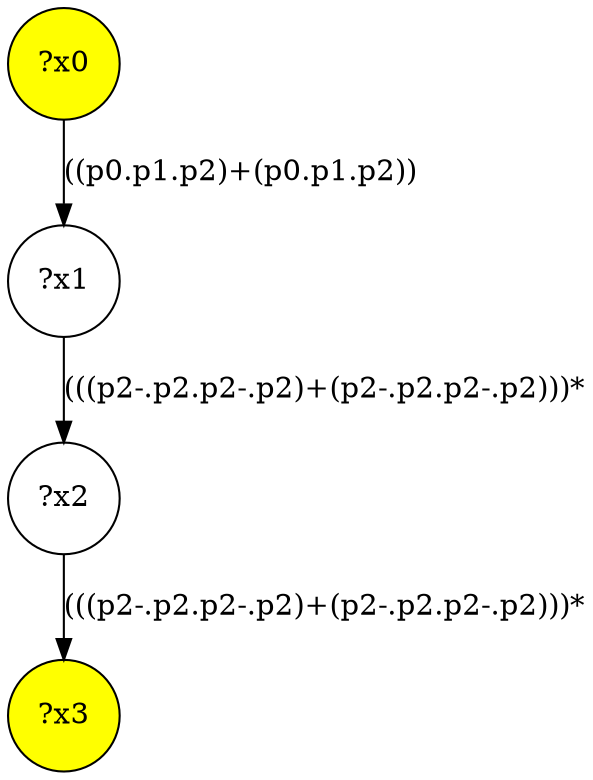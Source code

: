 digraph g {
	x0 [fillcolor="yellow", style="filled," shape=circle, label="?x0"];
	x3 [fillcolor="yellow", style="filled," shape=circle, label="?x3"];
	x1 [shape=circle, label="?x1"];
x0 -> x1[label="((p0.p1.p2)+(p0.p1.p2))"]	x2 [shape=circle, label="?x2"];
x1 -> x2[label="(((p2-.p2.p2-.p2)+(p2-.p2.p2-.p2)))*"]x2 -> x3[label="(((p2-.p2.p2-.p2)+(p2-.p2.p2-.p2)))*"]}
